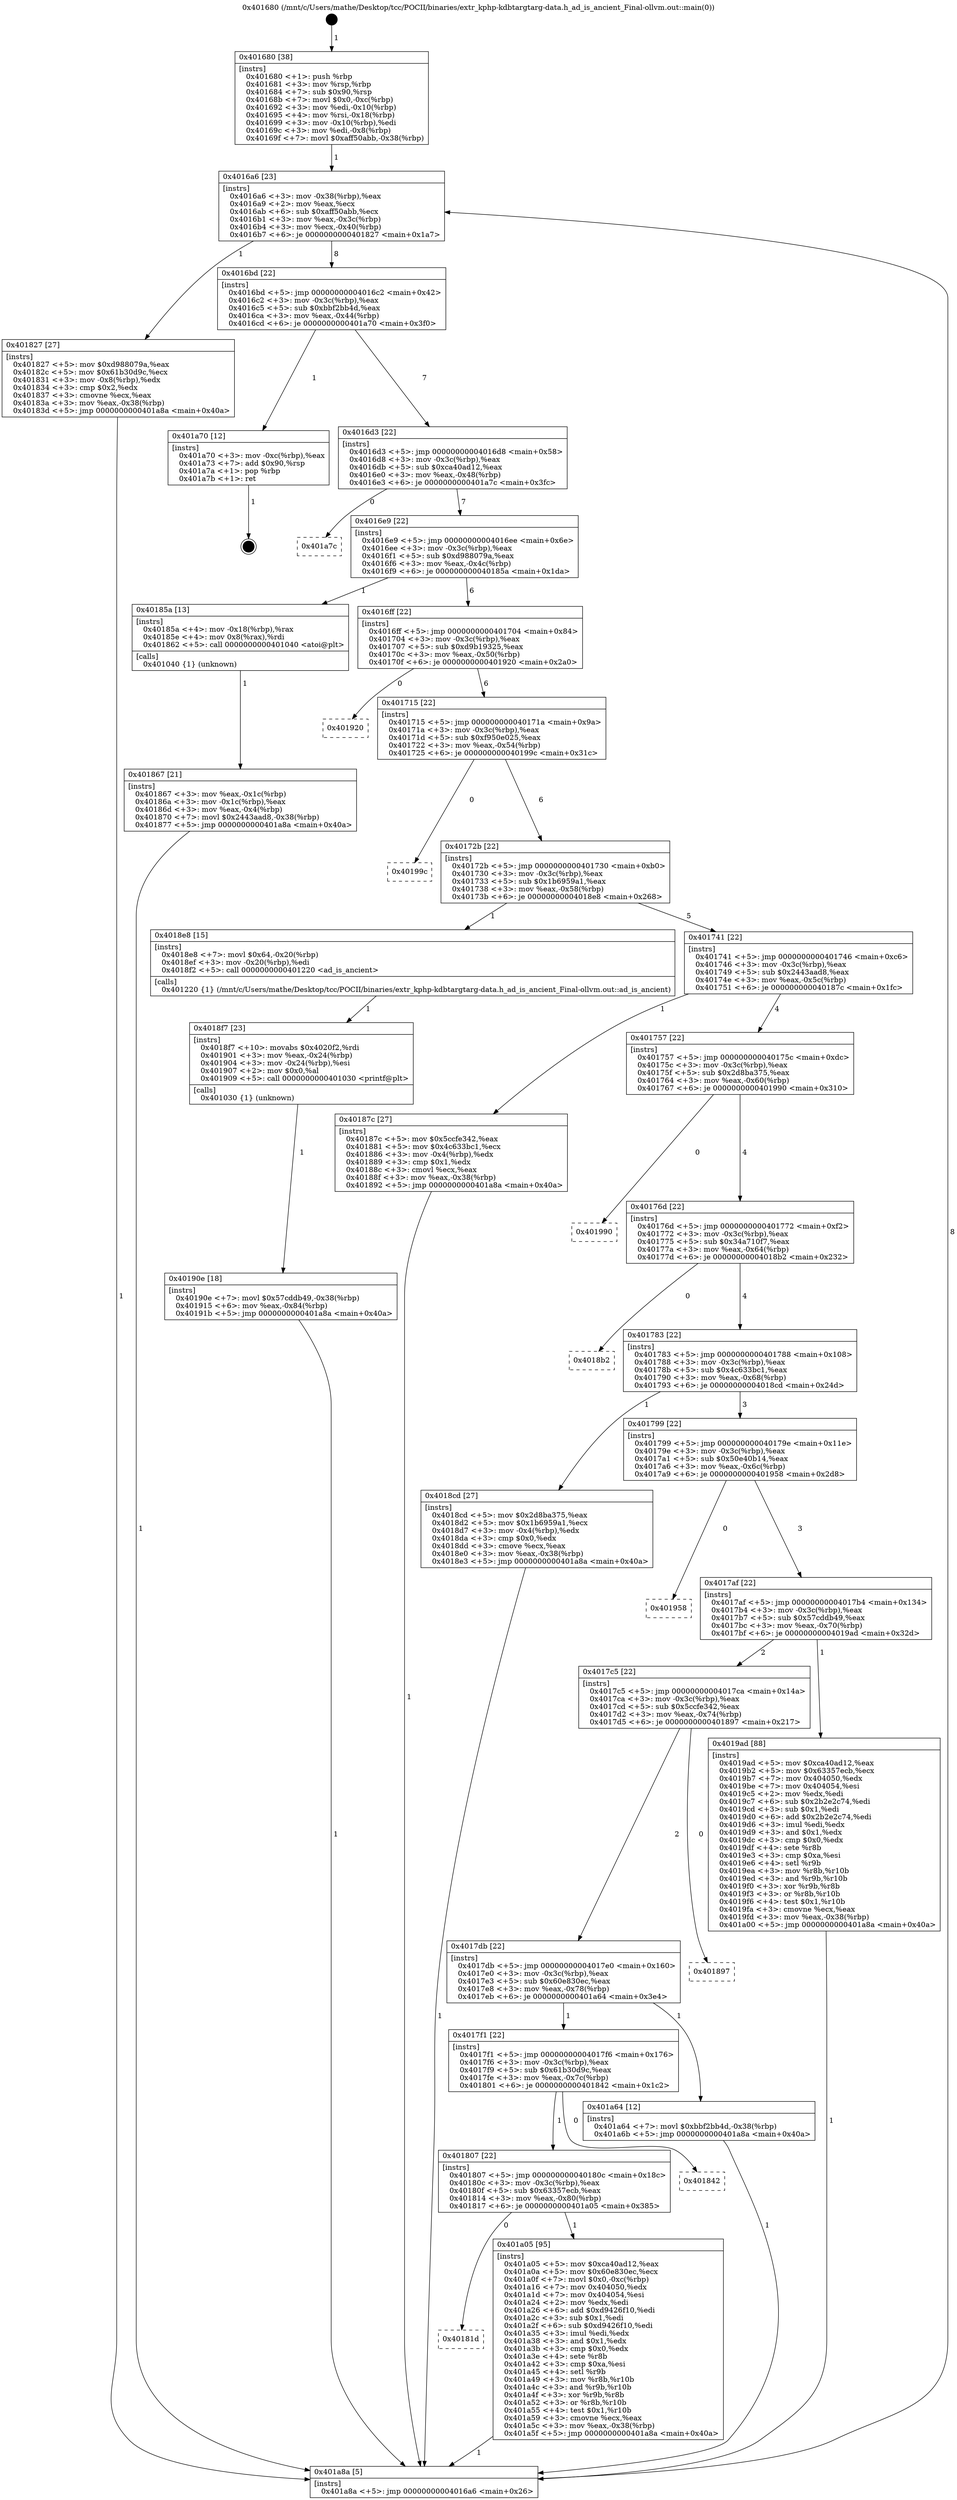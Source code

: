 digraph "0x401680" {
  label = "0x401680 (/mnt/c/Users/mathe/Desktop/tcc/POCII/binaries/extr_kphp-kdbtargtarg-data.h_ad_is_ancient_Final-ollvm.out::main(0))"
  labelloc = "t"
  node[shape=record]

  Entry [label="",width=0.3,height=0.3,shape=circle,fillcolor=black,style=filled]
  "0x4016a6" [label="{
     0x4016a6 [23]\l
     | [instrs]\l
     &nbsp;&nbsp;0x4016a6 \<+3\>: mov -0x38(%rbp),%eax\l
     &nbsp;&nbsp;0x4016a9 \<+2\>: mov %eax,%ecx\l
     &nbsp;&nbsp;0x4016ab \<+6\>: sub $0xaff50abb,%ecx\l
     &nbsp;&nbsp;0x4016b1 \<+3\>: mov %eax,-0x3c(%rbp)\l
     &nbsp;&nbsp;0x4016b4 \<+3\>: mov %ecx,-0x40(%rbp)\l
     &nbsp;&nbsp;0x4016b7 \<+6\>: je 0000000000401827 \<main+0x1a7\>\l
  }"]
  "0x401827" [label="{
     0x401827 [27]\l
     | [instrs]\l
     &nbsp;&nbsp;0x401827 \<+5\>: mov $0xd988079a,%eax\l
     &nbsp;&nbsp;0x40182c \<+5\>: mov $0x61b30d9c,%ecx\l
     &nbsp;&nbsp;0x401831 \<+3\>: mov -0x8(%rbp),%edx\l
     &nbsp;&nbsp;0x401834 \<+3\>: cmp $0x2,%edx\l
     &nbsp;&nbsp;0x401837 \<+3\>: cmovne %ecx,%eax\l
     &nbsp;&nbsp;0x40183a \<+3\>: mov %eax,-0x38(%rbp)\l
     &nbsp;&nbsp;0x40183d \<+5\>: jmp 0000000000401a8a \<main+0x40a\>\l
  }"]
  "0x4016bd" [label="{
     0x4016bd [22]\l
     | [instrs]\l
     &nbsp;&nbsp;0x4016bd \<+5\>: jmp 00000000004016c2 \<main+0x42\>\l
     &nbsp;&nbsp;0x4016c2 \<+3\>: mov -0x3c(%rbp),%eax\l
     &nbsp;&nbsp;0x4016c5 \<+5\>: sub $0xbbf2bb4d,%eax\l
     &nbsp;&nbsp;0x4016ca \<+3\>: mov %eax,-0x44(%rbp)\l
     &nbsp;&nbsp;0x4016cd \<+6\>: je 0000000000401a70 \<main+0x3f0\>\l
  }"]
  "0x401a8a" [label="{
     0x401a8a [5]\l
     | [instrs]\l
     &nbsp;&nbsp;0x401a8a \<+5\>: jmp 00000000004016a6 \<main+0x26\>\l
  }"]
  "0x401680" [label="{
     0x401680 [38]\l
     | [instrs]\l
     &nbsp;&nbsp;0x401680 \<+1\>: push %rbp\l
     &nbsp;&nbsp;0x401681 \<+3\>: mov %rsp,%rbp\l
     &nbsp;&nbsp;0x401684 \<+7\>: sub $0x90,%rsp\l
     &nbsp;&nbsp;0x40168b \<+7\>: movl $0x0,-0xc(%rbp)\l
     &nbsp;&nbsp;0x401692 \<+3\>: mov %edi,-0x10(%rbp)\l
     &nbsp;&nbsp;0x401695 \<+4\>: mov %rsi,-0x18(%rbp)\l
     &nbsp;&nbsp;0x401699 \<+3\>: mov -0x10(%rbp),%edi\l
     &nbsp;&nbsp;0x40169c \<+3\>: mov %edi,-0x8(%rbp)\l
     &nbsp;&nbsp;0x40169f \<+7\>: movl $0xaff50abb,-0x38(%rbp)\l
  }"]
  Exit [label="",width=0.3,height=0.3,shape=circle,fillcolor=black,style=filled,peripheries=2]
  "0x401a70" [label="{
     0x401a70 [12]\l
     | [instrs]\l
     &nbsp;&nbsp;0x401a70 \<+3\>: mov -0xc(%rbp),%eax\l
     &nbsp;&nbsp;0x401a73 \<+7\>: add $0x90,%rsp\l
     &nbsp;&nbsp;0x401a7a \<+1\>: pop %rbp\l
     &nbsp;&nbsp;0x401a7b \<+1\>: ret\l
  }"]
  "0x4016d3" [label="{
     0x4016d3 [22]\l
     | [instrs]\l
     &nbsp;&nbsp;0x4016d3 \<+5\>: jmp 00000000004016d8 \<main+0x58\>\l
     &nbsp;&nbsp;0x4016d8 \<+3\>: mov -0x3c(%rbp),%eax\l
     &nbsp;&nbsp;0x4016db \<+5\>: sub $0xca40ad12,%eax\l
     &nbsp;&nbsp;0x4016e0 \<+3\>: mov %eax,-0x48(%rbp)\l
     &nbsp;&nbsp;0x4016e3 \<+6\>: je 0000000000401a7c \<main+0x3fc\>\l
  }"]
  "0x40181d" [label="{
     0x40181d\l
  }", style=dashed]
  "0x401a7c" [label="{
     0x401a7c\l
  }", style=dashed]
  "0x4016e9" [label="{
     0x4016e9 [22]\l
     | [instrs]\l
     &nbsp;&nbsp;0x4016e9 \<+5\>: jmp 00000000004016ee \<main+0x6e\>\l
     &nbsp;&nbsp;0x4016ee \<+3\>: mov -0x3c(%rbp),%eax\l
     &nbsp;&nbsp;0x4016f1 \<+5\>: sub $0xd988079a,%eax\l
     &nbsp;&nbsp;0x4016f6 \<+3\>: mov %eax,-0x4c(%rbp)\l
     &nbsp;&nbsp;0x4016f9 \<+6\>: je 000000000040185a \<main+0x1da\>\l
  }"]
  "0x401a05" [label="{
     0x401a05 [95]\l
     | [instrs]\l
     &nbsp;&nbsp;0x401a05 \<+5\>: mov $0xca40ad12,%eax\l
     &nbsp;&nbsp;0x401a0a \<+5\>: mov $0x60e830ec,%ecx\l
     &nbsp;&nbsp;0x401a0f \<+7\>: movl $0x0,-0xc(%rbp)\l
     &nbsp;&nbsp;0x401a16 \<+7\>: mov 0x404050,%edx\l
     &nbsp;&nbsp;0x401a1d \<+7\>: mov 0x404054,%esi\l
     &nbsp;&nbsp;0x401a24 \<+2\>: mov %edx,%edi\l
     &nbsp;&nbsp;0x401a26 \<+6\>: add $0xd9426f10,%edi\l
     &nbsp;&nbsp;0x401a2c \<+3\>: sub $0x1,%edi\l
     &nbsp;&nbsp;0x401a2f \<+6\>: sub $0xd9426f10,%edi\l
     &nbsp;&nbsp;0x401a35 \<+3\>: imul %edi,%edx\l
     &nbsp;&nbsp;0x401a38 \<+3\>: and $0x1,%edx\l
     &nbsp;&nbsp;0x401a3b \<+3\>: cmp $0x0,%edx\l
     &nbsp;&nbsp;0x401a3e \<+4\>: sete %r8b\l
     &nbsp;&nbsp;0x401a42 \<+3\>: cmp $0xa,%esi\l
     &nbsp;&nbsp;0x401a45 \<+4\>: setl %r9b\l
     &nbsp;&nbsp;0x401a49 \<+3\>: mov %r8b,%r10b\l
     &nbsp;&nbsp;0x401a4c \<+3\>: and %r9b,%r10b\l
     &nbsp;&nbsp;0x401a4f \<+3\>: xor %r9b,%r8b\l
     &nbsp;&nbsp;0x401a52 \<+3\>: or %r8b,%r10b\l
     &nbsp;&nbsp;0x401a55 \<+4\>: test $0x1,%r10b\l
     &nbsp;&nbsp;0x401a59 \<+3\>: cmovne %ecx,%eax\l
     &nbsp;&nbsp;0x401a5c \<+3\>: mov %eax,-0x38(%rbp)\l
     &nbsp;&nbsp;0x401a5f \<+5\>: jmp 0000000000401a8a \<main+0x40a\>\l
  }"]
  "0x40185a" [label="{
     0x40185a [13]\l
     | [instrs]\l
     &nbsp;&nbsp;0x40185a \<+4\>: mov -0x18(%rbp),%rax\l
     &nbsp;&nbsp;0x40185e \<+4\>: mov 0x8(%rax),%rdi\l
     &nbsp;&nbsp;0x401862 \<+5\>: call 0000000000401040 \<atoi@plt\>\l
     | [calls]\l
     &nbsp;&nbsp;0x401040 \{1\} (unknown)\l
  }"]
  "0x4016ff" [label="{
     0x4016ff [22]\l
     | [instrs]\l
     &nbsp;&nbsp;0x4016ff \<+5\>: jmp 0000000000401704 \<main+0x84\>\l
     &nbsp;&nbsp;0x401704 \<+3\>: mov -0x3c(%rbp),%eax\l
     &nbsp;&nbsp;0x401707 \<+5\>: sub $0xd9b19325,%eax\l
     &nbsp;&nbsp;0x40170c \<+3\>: mov %eax,-0x50(%rbp)\l
     &nbsp;&nbsp;0x40170f \<+6\>: je 0000000000401920 \<main+0x2a0\>\l
  }"]
  "0x401867" [label="{
     0x401867 [21]\l
     | [instrs]\l
     &nbsp;&nbsp;0x401867 \<+3\>: mov %eax,-0x1c(%rbp)\l
     &nbsp;&nbsp;0x40186a \<+3\>: mov -0x1c(%rbp),%eax\l
     &nbsp;&nbsp;0x40186d \<+3\>: mov %eax,-0x4(%rbp)\l
     &nbsp;&nbsp;0x401870 \<+7\>: movl $0x2443aad8,-0x38(%rbp)\l
     &nbsp;&nbsp;0x401877 \<+5\>: jmp 0000000000401a8a \<main+0x40a\>\l
  }"]
  "0x401807" [label="{
     0x401807 [22]\l
     | [instrs]\l
     &nbsp;&nbsp;0x401807 \<+5\>: jmp 000000000040180c \<main+0x18c\>\l
     &nbsp;&nbsp;0x40180c \<+3\>: mov -0x3c(%rbp),%eax\l
     &nbsp;&nbsp;0x40180f \<+5\>: sub $0x63357ecb,%eax\l
     &nbsp;&nbsp;0x401814 \<+3\>: mov %eax,-0x80(%rbp)\l
     &nbsp;&nbsp;0x401817 \<+6\>: je 0000000000401a05 \<main+0x385\>\l
  }"]
  "0x401920" [label="{
     0x401920\l
  }", style=dashed]
  "0x401715" [label="{
     0x401715 [22]\l
     | [instrs]\l
     &nbsp;&nbsp;0x401715 \<+5\>: jmp 000000000040171a \<main+0x9a\>\l
     &nbsp;&nbsp;0x40171a \<+3\>: mov -0x3c(%rbp),%eax\l
     &nbsp;&nbsp;0x40171d \<+5\>: sub $0xf950e025,%eax\l
     &nbsp;&nbsp;0x401722 \<+3\>: mov %eax,-0x54(%rbp)\l
     &nbsp;&nbsp;0x401725 \<+6\>: je 000000000040199c \<main+0x31c\>\l
  }"]
  "0x401842" [label="{
     0x401842\l
  }", style=dashed]
  "0x40199c" [label="{
     0x40199c\l
  }", style=dashed]
  "0x40172b" [label="{
     0x40172b [22]\l
     | [instrs]\l
     &nbsp;&nbsp;0x40172b \<+5\>: jmp 0000000000401730 \<main+0xb0\>\l
     &nbsp;&nbsp;0x401730 \<+3\>: mov -0x3c(%rbp),%eax\l
     &nbsp;&nbsp;0x401733 \<+5\>: sub $0x1b6959a1,%eax\l
     &nbsp;&nbsp;0x401738 \<+3\>: mov %eax,-0x58(%rbp)\l
     &nbsp;&nbsp;0x40173b \<+6\>: je 00000000004018e8 \<main+0x268\>\l
  }"]
  "0x4017f1" [label="{
     0x4017f1 [22]\l
     | [instrs]\l
     &nbsp;&nbsp;0x4017f1 \<+5\>: jmp 00000000004017f6 \<main+0x176\>\l
     &nbsp;&nbsp;0x4017f6 \<+3\>: mov -0x3c(%rbp),%eax\l
     &nbsp;&nbsp;0x4017f9 \<+5\>: sub $0x61b30d9c,%eax\l
     &nbsp;&nbsp;0x4017fe \<+3\>: mov %eax,-0x7c(%rbp)\l
     &nbsp;&nbsp;0x401801 \<+6\>: je 0000000000401842 \<main+0x1c2\>\l
  }"]
  "0x4018e8" [label="{
     0x4018e8 [15]\l
     | [instrs]\l
     &nbsp;&nbsp;0x4018e8 \<+7\>: movl $0x64,-0x20(%rbp)\l
     &nbsp;&nbsp;0x4018ef \<+3\>: mov -0x20(%rbp),%edi\l
     &nbsp;&nbsp;0x4018f2 \<+5\>: call 0000000000401220 \<ad_is_ancient\>\l
     | [calls]\l
     &nbsp;&nbsp;0x401220 \{1\} (/mnt/c/Users/mathe/Desktop/tcc/POCII/binaries/extr_kphp-kdbtargtarg-data.h_ad_is_ancient_Final-ollvm.out::ad_is_ancient)\l
  }"]
  "0x401741" [label="{
     0x401741 [22]\l
     | [instrs]\l
     &nbsp;&nbsp;0x401741 \<+5\>: jmp 0000000000401746 \<main+0xc6\>\l
     &nbsp;&nbsp;0x401746 \<+3\>: mov -0x3c(%rbp),%eax\l
     &nbsp;&nbsp;0x401749 \<+5\>: sub $0x2443aad8,%eax\l
     &nbsp;&nbsp;0x40174e \<+3\>: mov %eax,-0x5c(%rbp)\l
     &nbsp;&nbsp;0x401751 \<+6\>: je 000000000040187c \<main+0x1fc\>\l
  }"]
  "0x401a64" [label="{
     0x401a64 [12]\l
     | [instrs]\l
     &nbsp;&nbsp;0x401a64 \<+7\>: movl $0xbbf2bb4d,-0x38(%rbp)\l
     &nbsp;&nbsp;0x401a6b \<+5\>: jmp 0000000000401a8a \<main+0x40a\>\l
  }"]
  "0x40187c" [label="{
     0x40187c [27]\l
     | [instrs]\l
     &nbsp;&nbsp;0x40187c \<+5\>: mov $0x5ccfe342,%eax\l
     &nbsp;&nbsp;0x401881 \<+5\>: mov $0x4c633bc1,%ecx\l
     &nbsp;&nbsp;0x401886 \<+3\>: mov -0x4(%rbp),%edx\l
     &nbsp;&nbsp;0x401889 \<+3\>: cmp $0x1,%edx\l
     &nbsp;&nbsp;0x40188c \<+3\>: cmovl %ecx,%eax\l
     &nbsp;&nbsp;0x40188f \<+3\>: mov %eax,-0x38(%rbp)\l
     &nbsp;&nbsp;0x401892 \<+5\>: jmp 0000000000401a8a \<main+0x40a\>\l
  }"]
  "0x401757" [label="{
     0x401757 [22]\l
     | [instrs]\l
     &nbsp;&nbsp;0x401757 \<+5\>: jmp 000000000040175c \<main+0xdc\>\l
     &nbsp;&nbsp;0x40175c \<+3\>: mov -0x3c(%rbp),%eax\l
     &nbsp;&nbsp;0x40175f \<+5\>: sub $0x2d8ba375,%eax\l
     &nbsp;&nbsp;0x401764 \<+3\>: mov %eax,-0x60(%rbp)\l
     &nbsp;&nbsp;0x401767 \<+6\>: je 0000000000401990 \<main+0x310\>\l
  }"]
  "0x4017db" [label="{
     0x4017db [22]\l
     | [instrs]\l
     &nbsp;&nbsp;0x4017db \<+5\>: jmp 00000000004017e0 \<main+0x160\>\l
     &nbsp;&nbsp;0x4017e0 \<+3\>: mov -0x3c(%rbp),%eax\l
     &nbsp;&nbsp;0x4017e3 \<+5\>: sub $0x60e830ec,%eax\l
     &nbsp;&nbsp;0x4017e8 \<+3\>: mov %eax,-0x78(%rbp)\l
     &nbsp;&nbsp;0x4017eb \<+6\>: je 0000000000401a64 \<main+0x3e4\>\l
  }"]
  "0x401990" [label="{
     0x401990\l
  }", style=dashed]
  "0x40176d" [label="{
     0x40176d [22]\l
     | [instrs]\l
     &nbsp;&nbsp;0x40176d \<+5\>: jmp 0000000000401772 \<main+0xf2\>\l
     &nbsp;&nbsp;0x401772 \<+3\>: mov -0x3c(%rbp),%eax\l
     &nbsp;&nbsp;0x401775 \<+5\>: sub $0x34a710f7,%eax\l
     &nbsp;&nbsp;0x40177a \<+3\>: mov %eax,-0x64(%rbp)\l
     &nbsp;&nbsp;0x40177d \<+6\>: je 00000000004018b2 \<main+0x232\>\l
  }"]
  "0x401897" [label="{
     0x401897\l
  }", style=dashed]
  "0x4018b2" [label="{
     0x4018b2\l
  }", style=dashed]
  "0x401783" [label="{
     0x401783 [22]\l
     | [instrs]\l
     &nbsp;&nbsp;0x401783 \<+5\>: jmp 0000000000401788 \<main+0x108\>\l
     &nbsp;&nbsp;0x401788 \<+3\>: mov -0x3c(%rbp),%eax\l
     &nbsp;&nbsp;0x40178b \<+5\>: sub $0x4c633bc1,%eax\l
     &nbsp;&nbsp;0x401790 \<+3\>: mov %eax,-0x68(%rbp)\l
     &nbsp;&nbsp;0x401793 \<+6\>: je 00000000004018cd \<main+0x24d\>\l
  }"]
  "0x4017c5" [label="{
     0x4017c5 [22]\l
     | [instrs]\l
     &nbsp;&nbsp;0x4017c5 \<+5\>: jmp 00000000004017ca \<main+0x14a\>\l
     &nbsp;&nbsp;0x4017ca \<+3\>: mov -0x3c(%rbp),%eax\l
     &nbsp;&nbsp;0x4017cd \<+5\>: sub $0x5ccfe342,%eax\l
     &nbsp;&nbsp;0x4017d2 \<+3\>: mov %eax,-0x74(%rbp)\l
     &nbsp;&nbsp;0x4017d5 \<+6\>: je 0000000000401897 \<main+0x217\>\l
  }"]
  "0x4018cd" [label="{
     0x4018cd [27]\l
     | [instrs]\l
     &nbsp;&nbsp;0x4018cd \<+5\>: mov $0x2d8ba375,%eax\l
     &nbsp;&nbsp;0x4018d2 \<+5\>: mov $0x1b6959a1,%ecx\l
     &nbsp;&nbsp;0x4018d7 \<+3\>: mov -0x4(%rbp),%edx\l
     &nbsp;&nbsp;0x4018da \<+3\>: cmp $0x0,%edx\l
     &nbsp;&nbsp;0x4018dd \<+3\>: cmove %ecx,%eax\l
     &nbsp;&nbsp;0x4018e0 \<+3\>: mov %eax,-0x38(%rbp)\l
     &nbsp;&nbsp;0x4018e3 \<+5\>: jmp 0000000000401a8a \<main+0x40a\>\l
  }"]
  "0x401799" [label="{
     0x401799 [22]\l
     | [instrs]\l
     &nbsp;&nbsp;0x401799 \<+5\>: jmp 000000000040179e \<main+0x11e\>\l
     &nbsp;&nbsp;0x40179e \<+3\>: mov -0x3c(%rbp),%eax\l
     &nbsp;&nbsp;0x4017a1 \<+5\>: sub $0x50e40b14,%eax\l
     &nbsp;&nbsp;0x4017a6 \<+3\>: mov %eax,-0x6c(%rbp)\l
     &nbsp;&nbsp;0x4017a9 \<+6\>: je 0000000000401958 \<main+0x2d8\>\l
  }"]
  "0x4018f7" [label="{
     0x4018f7 [23]\l
     | [instrs]\l
     &nbsp;&nbsp;0x4018f7 \<+10\>: movabs $0x4020f2,%rdi\l
     &nbsp;&nbsp;0x401901 \<+3\>: mov %eax,-0x24(%rbp)\l
     &nbsp;&nbsp;0x401904 \<+3\>: mov -0x24(%rbp),%esi\l
     &nbsp;&nbsp;0x401907 \<+2\>: mov $0x0,%al\l
     &nbsp;&nbsp;0x401909 \<+5\>: call 0000000000401030 \<printf@plt\>\l
     | [calls]\l
     &nbsp;&nbsp;0x401030 \{1\} (unknown)\l
  }"]
  "0x40190e" [label="{
     0x40190e [18]\l
     | [instrs]\l
     &nbsp;&nbsp;0x40190e \<+7\>: movl $0x57cddb49,-0x38(%rbp)\l
     &nbsp;&nbsp;0x401915 \<+6\>: mov %eax,-0x84(%rbp)\l
     &nbsp;&nbsp;0x40191b \<+5\>: jmp 0000000000401a8a \<main+0x40a\>\l
  }"]
  "0x4019ad" [label="{
     0x4019ad [88]\l
     | [instrs]\l
     &nbsp;&nbsp;0x4019ad \<+5\>: mov $0xca40ad12,%eax\l
     &nbsp;&nbsp;0x4019b2 \<+5\>: mov $0x63357ecb,%ecx\l
     &nbsp;&nbsp;0x4019b7 \<+7\>: mov 0x404050,%edx\l
     &nbsp;&nbsp;0x4019be \<+7\>: mov 0x404054,%esi\l
     &nbsp;&nbsp;0x4019c5 \<+2\>: mov %edx,%edi\l
     &nbsp;&nbsp;0x4019c7 \<+6\>: sub $0x2b2e2c74,%edi\l
     &nbsp;&nbsp;0x4019cd \<+3\>: sub $0x1,%edi\l
     &nbsp;&nbsp;0x4019d0 \<+6\>: add $0x2b2e2c74,%edi\l
     &nbsp;&nbsp;0x4019d6 \<+3\>: imul %edi,%edx\l
     &nbsp;&nbsp;0x4019d9 \<+3\>: and $0x1,%edx\l
     &nbsp;&nbsp;0x4019dc \<+3\>: cmp $0x0,%edx\l
     &nbsp;&nbsp;0x4019df \<+4\>: sete %r8b\l
     &nbsp;&nbsp;0x4019e3 \<+3\>: cmp $0xa,%esi\l
     &nbsp;&nbsp;0x4019e6 \<+4\>: setl %r9b\l
     &nbsp;&nbsp;0x4019ea \<+3\>: mov %r8b,%r10b\l
     &nbsp;&nbsp;0x4019ed \<+3\>: and %r9b,%r10b\l
     &nbsp;&nbsp;0x4019f0 \<+3\>: xor %r9b,%r8b\l
     &nbsp;&nbsp;0x4019f3 \<+3\>: or %r8b,%r10b\l
     &nbsp;&nbsp;0x4019f6 \<+4\>: test $0x1,%r10b\l
     &nbsp;&nbsp;0x4019fa \<+3\>: cmovne %ecx,%eax\l
     &nbsp;&nbsp;0x4019fd \<+3\>: mov %eax,-0x38(%rbp)\l
     &nbsp;&nbsp;0x401a00 \<+5\>: jmp 0000000000401a8a \<main+0x40a\>\l
  }"]
  "0x401958" [label="{
     0x401958\l
  }", style=dashed]
  "0x4017af" [label="{
     0x4017af [22]\l
     | [instrs]\l
     &nbsp;&nbsp;0x4017af \<+5\>: jmp 00000000004017b4 \<main+0x134\>\l
     &nbsp;&nbsp;0x4017b4 \<+3\>: mov -0x3c(%rbp),%eax\l
     &nbsp;&nbsp;0x4017b7 \<+5\>: sub $0x57cddb49,%eax\l
     &nbsp;&nbsp;0x4017bc \<+3\>: mov %eax,-0x70(%rbp)\l
     &nbsp;&nbsp;0x4017bf \<+6\>: je 00000000004019ad \<main+0x32d\>\l
  }"]
  Entry -> "0x401680" [label=" 1"]
  "0x4016a6" -> "0x401827" [label=" 1"]
  "0x4016a6" -> "0x4016bd" [label=" 8"]
  "0x401827" -> "0x401a8a" [label=" 1"]
  "0x401680" -> "0x4016a6" [label=" 1"]
  "0x401a8a" -> "0x4016a6" [label=" 8"]
  "0x401a70" -> Exit [label=" 1"]
  "0x4016bd" -> "0x401a70" [label=" 1"]
  "0x4016bd" -> "0x4016d3" [label=" 7"]
  "0x401a64" -> "0x401a8a" [label=" 1"]
  "0x4016d3" -> "0x401a7c" [label=" 0"]
  "0x4016d3" -> "0x4016e9" [label=" 7"]
  "0x401a05" -> "0x401a8a" [label=" 1"]
  "0x4016e9" -> "0x40185a" [label=" 1"]
  "0x4016e9" -> "0x4016ff" [label=" 6"]
  "0x40185a" -> "0x401867" [label=" 1"]
  "0x401867" -> "0x401a8a" [label=" 1"]
  "0x401807" -> "0x40181d" [label=" 0"]
  "0x4016ff" -> "0x401920" [label=" 0"]
  "0x4016ff" -> "0x401715" [label=" 6"]
  "0x401807" -> "0x401a05" [label=" 1"]
  "0x401715" -> "0x40199c" [label=" 0"]
  "0x401715" -> "0x40172b" [label=" 6"]
  "0x4017f1" -> "0x401807" [label=" 1"]
  "0x40172b" -> "0x4018e8" [label=" 1"]
  "0x40172b" -> "0x401741" [label=" 5"]
  "0x4017f1" -> "0x401842" [label=" 0"]
  "0x401741" -> "0x40187c" [label=" 1"]
  "0x401741" -> "0x401757" [label=" 4"]
  "0x40187c" -> "0x401a8a" [label=" 1"]
  "0x4017db" -> "0x4017f1" [label=" 1"]
  "0x401757" -> "0x401990" [label=" 0"]
  "0x401757" -> "0x40176d" [label=" 4"]
  "0x4017db" -> "0x401a64" [label=" 1"]
  "0x40176d" -> "0x4018b2" [label=" 0"]
  "0x40176d" -> "0x401783" [label=" 4"]
  "0x4017c5" -> "0x4017db" [label=" 2"]
  "0x401783" -> "0x4018cd" [label=" 1"]
  "0x401783" -> "0x401799" [label=" 3"]
  "0x4018cd" -> "0x401a8a" [label=" 1"]
  "0x4018e8" -> "0x4018f7" [label=" 1"]
  "0x4018f7" -> "0x40190e" [label=" 1"]
  "0x40190e" -> "0x401a8a" [label=" 1"]
  "0x4017c5" -> "0x401897" [label=" 0"]
  "0x401799" -> "0x401958" [label=" 0"]
  "0x401799" -> "0x4017af" [label=" 3"]
  "0x4019ad" -> "0x401a8a" [label=" 1"]
  "0x4017af" -> "0x4019ad" [label=" 1"]
  "0x4017af" -> "0x4017c5" [label=" 2"]
}
